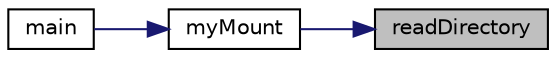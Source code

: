 digraph "readDirectory"
{
 // LATEX_PDF_SIZE
  edge [fontname="Helvetica",fontsize="10",labelfontname="Helvetica",labelfontsize="10"];
  node [fontname="Helvetica",fontsize="10",shape=record];
  rankdir="RL";
  Node1 [label="readDirectory",height=0.2,width=0.4,color="black", fillcolor="grey75", style="filled", fontcolor="black",tooltip=" "];
  Node1 -> Node2 [dir="back",color="midnightblue",fontsize="10",style="solid",fontname="Helvetica"];
  Node2 [label="myMount",height=0.2,width=0.4,color="black", fillcolor="white", style="filled",URL="$my_f_s_8c.html#a138eedf7627a42cd2647f2ccf8ccbe7e",tooltip="Mounts the current disk. (Optional part of the lab assignment)"];
  Node2 -> Node3 [dir="back",color="midnightblue",fontsize="10",style="solid",fontname="Helvetica"];
  Node3 [label="main",height=0.2,width=0.4,color="black", fillcolor="white", style="filled",URL="$_my_file_system_8c.html#a3c04138a5bfe5d72780bb7e82a18e627",tooltip=" "];
}
